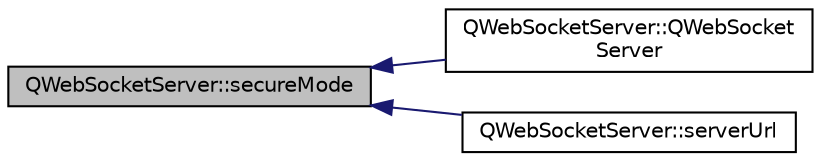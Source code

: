 digraph "QWebSocketServer::secureMode"
{
  edge [fontname="Helvetica",fontsize="10",labelfontname="Helvetica",labelfontsize="10"];
  node [fontname="Helvetica",fontsize="10",shape=record];
  rankdir="LR";
  Node41 [label="QWebSocketServer::secureMode",height=0.2,width=0.4,color="black", fillcolor="grey75", style="filled", fontcolor="black"];
  Node41 -> Node42 [dir="back",color="midnightblue",fontsize="10",style="solid",fontname="Helvetica"];
  Node42 [label="QWebSocketServer::QWebSocket\lServer",height=0.2,width=0.4,color="black", fillcolor="white", style="filled",URL="$class_q_web_socket_server.html#a37bfbbb8ec6c171fd2b6b04b556dfc6d"];
  Node41 -> Node43 [dir="back",color="midnightblue",fontsize="10",style="solid",fontname="Helvetica"];
  Node43 [label="QWebSocketServer::serverUrl",height=0.2,width=0.4,color="black", fillcolor="white", style="filled",URL="$class_q_web_socket_server.html#aeb27943cc455da8fd6ea8e22ba3f2e60"];
}
